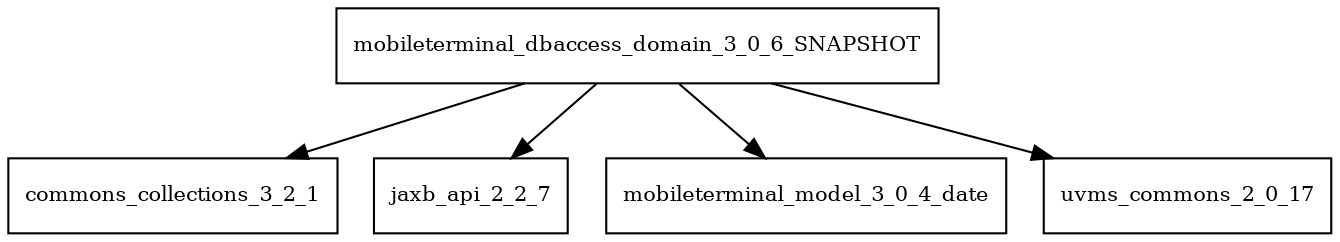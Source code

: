 digraph mobileterminal_dbaccess_domain_3_0_6_SNAPSHOT_dependencies {
  node [shape = box, fontsize=10.0];
  mobileterminal_dbaccess_domain_3_0_6_SNAPSHOT -> commons_collections_3_2_1;
  mobileterminal_dbaccess_domain_3_0_6_SNAPSHOT -> jaxb_api_2_2_7;
  mobileterminal_dbaccess_domain_3_0_6_SNAPSHOT -> mobileterminal_model_3_0_4_date;
  mobileterminal_dbaccess_domain_3_0_6_SNAPSHOT -> uvms_commons_2_0_17;
}
